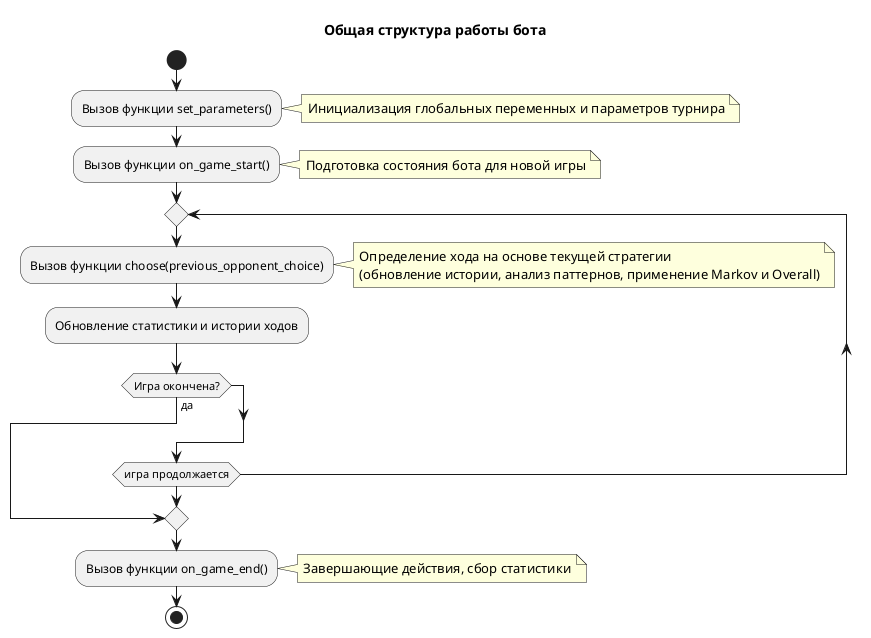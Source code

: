 @startuml
title Общая структура работы бота

start
:Вызов функции set_parameters();
note right: Инициализация глобальных переменных и параметров турнира

:Вызов функции on_game_start();
note right: Подготовка состояния бота для новой игры

repeat
  :Вызов функции choose(previous_opponent_choice);
  note right: Определение хода на основе текущей стратегии\n(обновление истории, анализ паттернов, применение Markov и Overall)
  :Обновление статистики и истории ходов;
  if (Игра окончена?) then (да)
    break
  endif
repeat while (игра продолжается)

:Вызов функции on_game_end();
note right: Завершающие действия, сбор статистики

stop
@enduml
